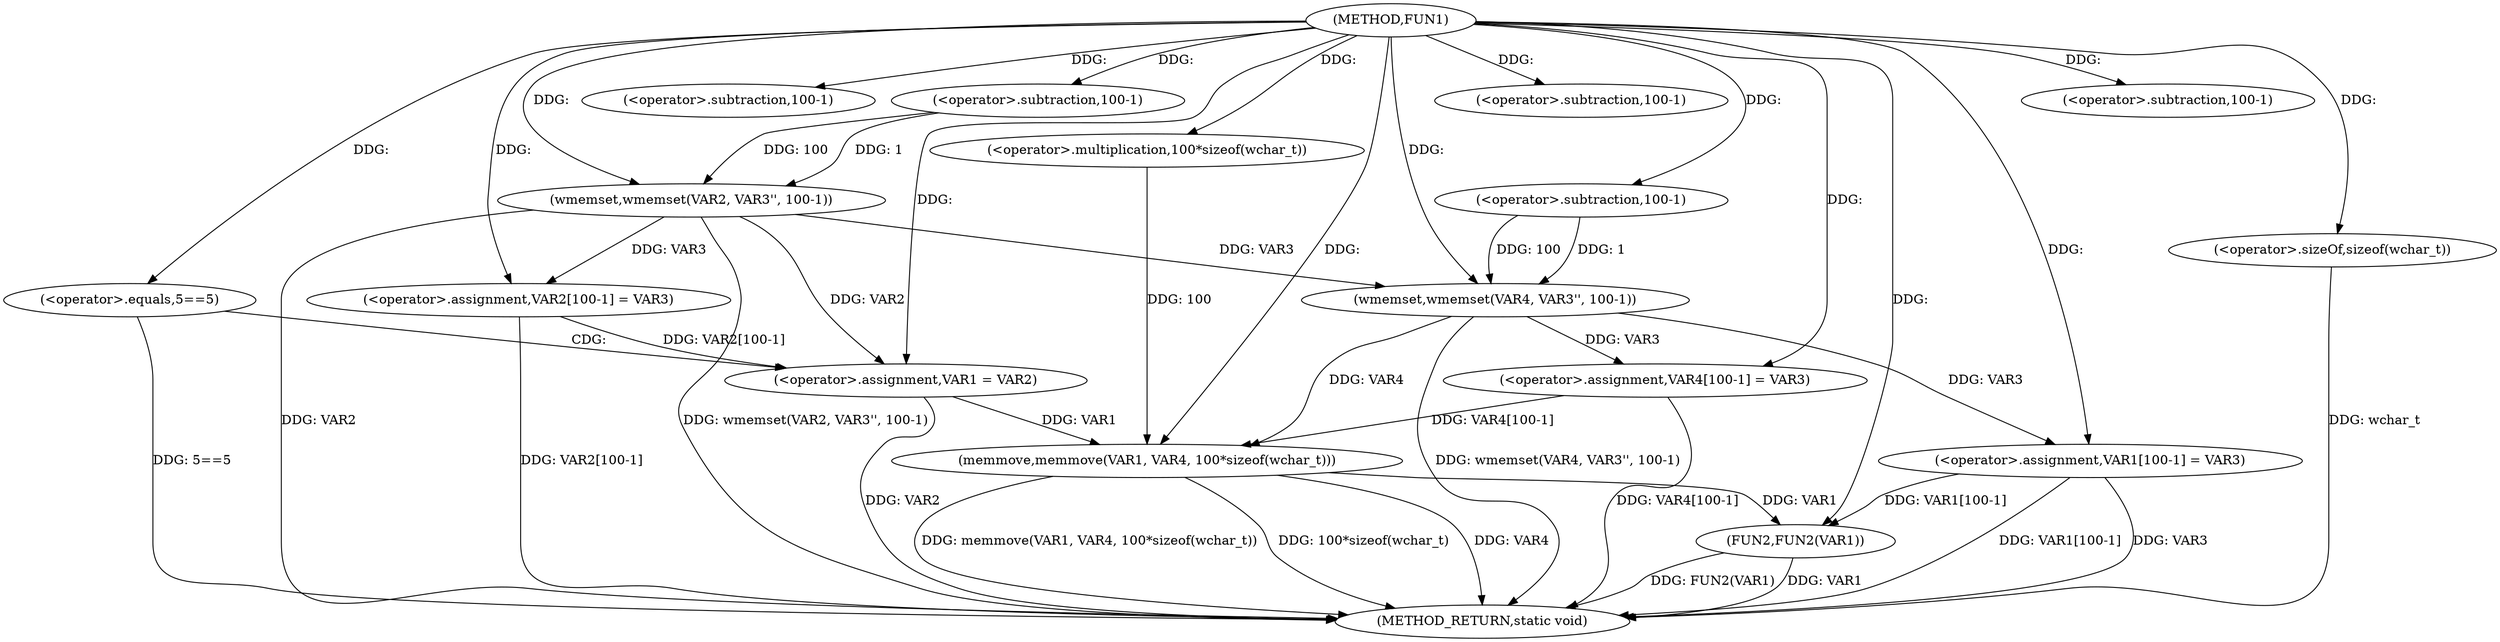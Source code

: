 digraph FUN1 {  
"1000100" [label = "(METHOD,FUN1)" ]
"1000156" [label = "(METHOD_RETURN,static void)" ]
"1000104" [label = "(wmemset,wmemset(VAR2, VAR3'', 100-1))" ]
"1000107" [label = "(<operator>.subtraction,100-1)" ]
"1000110" [label = "(<operator>.assignment,VAR2[100-1] = VAR3)" ]
"1000113" [label = "(<operator>.subtraction,100-1)" ]
"1000118" [label = "(<operator>.equals,5==5)" ]
"1000122" [label = "(<operator>.assignment,VAR1 = VAR2)" ]
"1000127" [label = "(wmemset,wmemset(VAR4, VAR3'', 100-1))" ]
"1000130" [label = "(<operator>.subtraction,100-1)" ]
"1000133" [label = "(<operator>.assignment,VAR4[100-1] = VAR3)" ]
"1000136" [label = "(<operator>.subtraction,100-1)" ]
"1000140" [label = "(memmove,memmove(VAR1, VAR4, 100*sizeof(wchar_t)))" ]
"1000143" [label = "(<operator>.multiplication,100*sizeof(wchar_t))" ]
"1000145" [label = "(<operator>.sizeOf,sizeof(wchar_t))" ]
"1000147" [label = "(<operator>.assignment,VAR1[100-1] = VAR3)" ]
"1000150" [label = "(<operator>.subtraction,100-1)" ]
"1000154" [label = "(FUN2,FUN2(VAR1))" ]
  "1000140" -> "1000156"  [ label = "DDG: VAR4"] 
  "1000104" -> "1000156"  [ label = "DDG: wmemset(VAR2, VAR3'', 100-1)"] 
  "1000104" -> "1000156"  [ label = "DDG: VAR2"] 
  "1000140" -> "1000156"  [ label = "DDG: memmove(VAR1, VAR4, 100*sizeof(wchar_t))"] 
  "1000147" -> "1000156"  [ label = "DDG: VAR1[100-1]"] 
  "1000118" -> "1000156"  [ label = "DDG: 5==5"] 
  "1000154" -> "1000156"  [ label = "DDG: FUN2(VAR1)"] 
  "1000145" -> "1000156"  [ label = "DDG: wchar_t"] 
  "1000122" -> "1000156"  [ label = "DDG: VAR2"] 
  "1000154" -> "1000156"  [ label = "DDG: VAR1"] 
  "1000133" -> "1000156"  [ label = "DDG: VAR4[100-1]"] 
  "1000127" -> "1000156"  [ label = "DDG: wmemset(VAR4, VAR3'', 100-1)"] 
  "1000147" -> "1000156"  [ label = "DDG: VAR3"] 
  "1000140" -> "1000156"  [ label = "DDG: 100*sizeof(wchar_t)"] 
  "1000110" -> "1000156"  [ label = "DDG: VAR2[100-1]"] 
  "1000100" -> "1000104"  [ label = "DDG: "] 
  "1000107" -> "1000104"  [ label = "DDG: 100"] 
  "1000107" -> "1000104"  [ label = "DDG: 1"] 
  "1000100" -> "1000107"  [ label = "DDG: "] 
  "1000104" -> "1000110"  [ label = "DDG: VAR3"] 
  "1000100" -> "1000110"  [ label = "DDG: "] 
  "1000100" -> "1000113"  [ label = "DDG: "] 
  "1000100" -> "1000118"  [ label = "DDG: "] 
  "1000104" -> "1000122"  [ label = "DDG: VAR2"] 
  "1000110" -> "1000122"  [ label = "DDG: VAR2[100-1]"] 
  "1000100" -> "1000122"  [ label = "DDG: "] 
  "1000100" -> "1000127"  [ label = "DDG: "] 
  "1000104" -> "1000127"  [ label = "DDG: VAR3"] 
  "1000130" -> "1000127"  [ label = "DDG: 100"] 
  "1000130" -> "1000127"  [ label = "DDG: 1"] 
  "1000100" -> "1000130"  [ label = "DDG: "] 
  "1000127" -> "1000133"  [ label = "DDG: VAR3"] 
  "1000100" -> "1000133"  [ label = "DDG: "] 
  "1000100" -> "1000136"  [ label = "DDG: "] 
  "1000122" -> "1000140"  [ label = "DDG: VAR1"] 
  "1000100" -> "1000140"  [ label = "DDG: "] 
  "1000133" -> "1000140"  [ label = "DDG: VAR4[100-1]"] 
  "1000127" -> "1000140"  [ label = "DDG: VAR4"] 
  "1000143" -> "1000140"  [ label = "DDG: 100"] 
  "1000100" -> "1000143"  [ label = "DDG: "] 
  "1000100" -> "1000145"  [ label = "DDG: "] 
  "1000100" -> "1000147"  [ label = "DDG: "] 
  "1000127" -> "1000147"  [ label = "DDG: VAR3"] 
  "1000100" -> "1000150"  [ label = "DDG: "] 
  "1000140" -> "1000154"  [ label = "DDG: VAR1"] 
  "1000147" -> "1000154"  [ label = "DDG: VAR1[100-1]"] 
  "1000100" -> "1000154"  [ label = "DDG: "] 
  "1000118" -> "1000122"  [ label = "CDG: "] 
}
